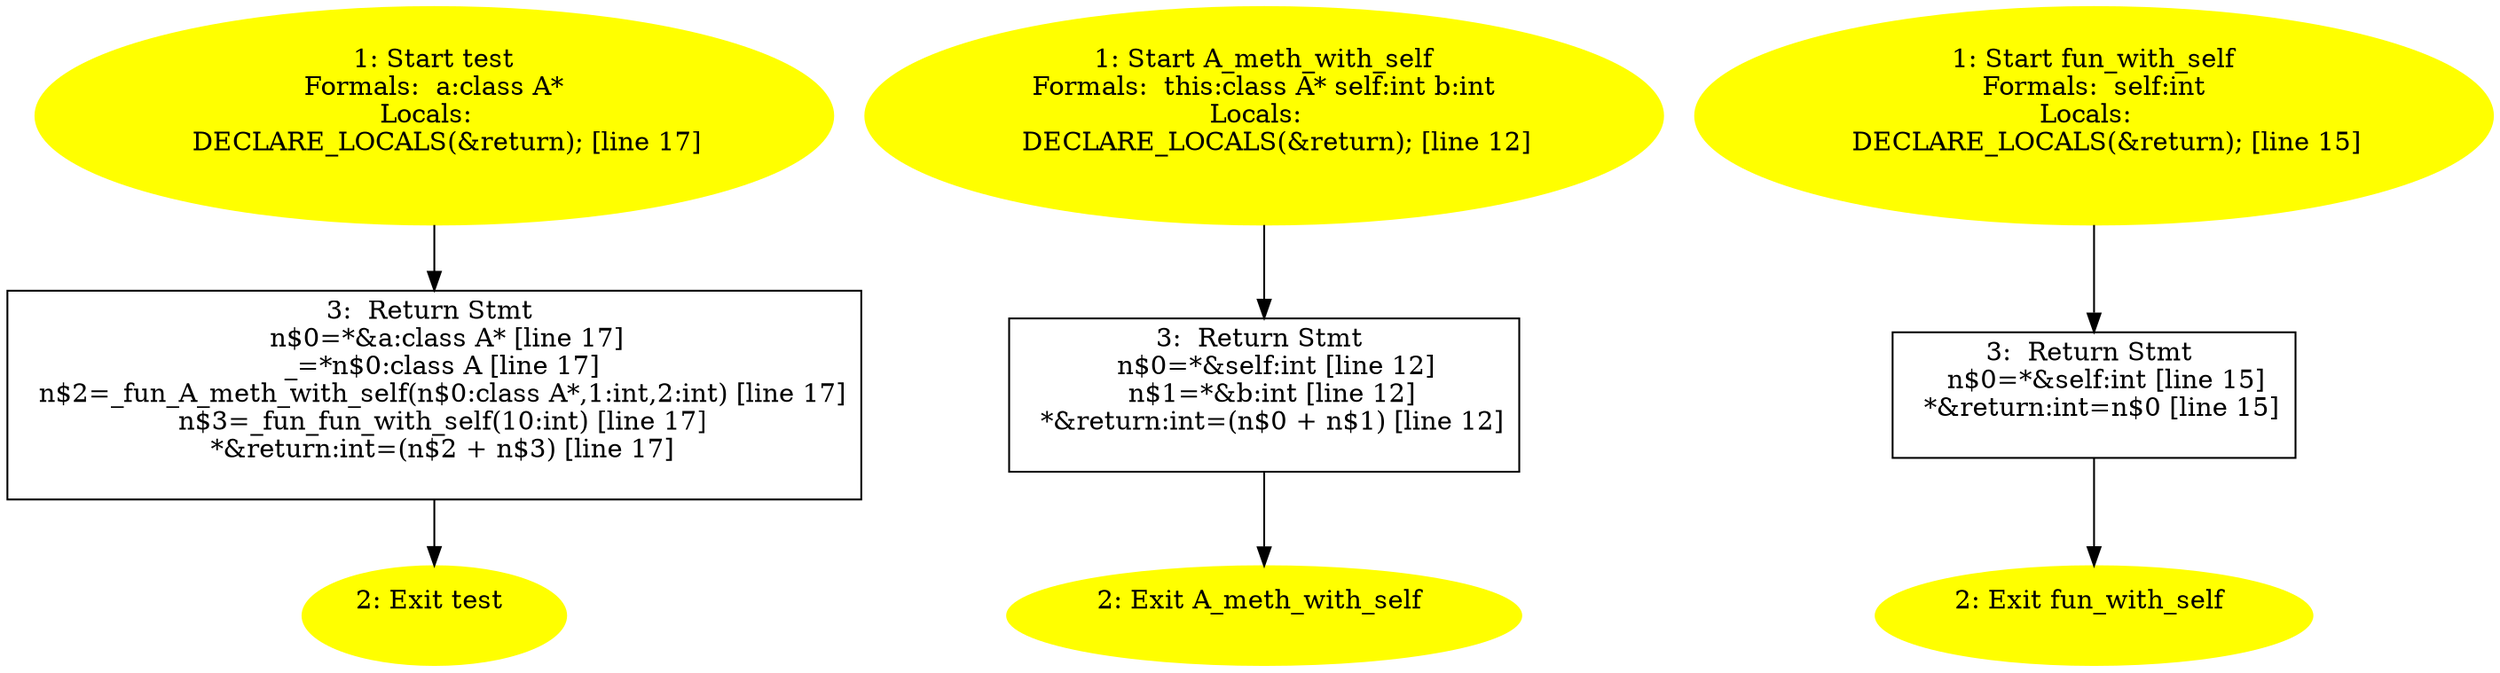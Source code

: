 /* @generated */
digraph iCFG {
"test{d41d8cd98f00b204e9800998ecf8427e_Z4testP1A}.7a412acadb48a203ae4f2e6c04b46938_3" [label="3:  Return Stmt \n   n$0=*&a:class A* [line 17]\n  _=*n$0:class A [line 17]\n  n$2=_fun_A_meth_with_self(n$0:class A*,1:int,2:int) [line 17]\n  n$3=_fun_fun_with_self(10:int) [line 17]\n  *&return:int=(n$2 + n$3) [line 17]\n " shape="box"]
	

	 "test{d41d8cd98f00b204e9800998ecf8427e_Z4testP1A}.7a412acadb48a203ae4f2e6c04b46938_3" -> "test{d41d8cd98f00b204e9800998ecf8427e_Z4testP1A}.7a412acadb48a203ae4f2e6c04b46938_2" ;
"test{d41d8cd98f00b204e9800998ecf8427e_Z4testP1A}.7a412acadb48a203ae4f2e6c04b46938_2" [label="2: Exit test \n  " color=yellow style=filled]
	

"test{d41d8cd98f00b204e9800998ecf8427e_Z4testP1A}.7a412acadb48a203ae4f2e6c04b46938_1" [label="1: Start test\nFormals:  a:class A*\nLocals:  \n   DECLARE_LOCALS(&return); [line 17]\n " color=yellow style=filled]
	

	 "test{d41d8cd98f00b204e9800998ecf8427e_Z4testP1A}.7a412acadb48a203ae4f2e6c04b46938_1" -> "test{d41d8cd98f00b204e9800998ecf8427e_Z4testP1A}.7a412acadb48a203ae4f2e6c04b46938_3" ;
"A_meth_with_self(_ZN1A14meth_with_selfEii).3d68189dc22d8f38e7c0da9ff88e3d4d_3" [label="3:  Return Stmt \n   n$0=*&self:int [line 12]\n  n$1=*&b:int [line 12]\n  *&return:int=(n$0 + n$1) [line 12]\n " shape="box"]
	

	 "A_meth_with_self(_ZN1A14meth_with_selfEii).3d68189dc22d8f38e7c0da9ff88e3d4d_3" -> "A_meth_with_self(_ZN1A14meth_with_selfEii).3d68189dc22d8f38e7c0da9ff88e3d4d_2" ;
"A_meth_with_self(_ZN1A14meth_with_selfEii).3d68189dc22d8f38e7c0da9ff88e3d4d_2" [label="2: Exit A_meth_with_self \n  " color=yellow style=filled]
	

"A_meth_with_self(_ZN1A14meth_with_selfEii).3d68189dc22d8f38e7c0da9ff88e3d4d_1" [label="1: Start A_meth_with_self\nFormals:  this:class A* self:int b:int\nLocals:  \n   DECLARE_LOCALS(&return); [line 12]\n " color=yellow style=filled]
	

	 "A_meth_with_self(_ZN1A14meth_with_selfEii).3d68189dc22d8f38e7c0da9ff88e3d4d_1" -> "A_meth_with_self(_ZN1A14meth_with_selfEii).3d68189dc22d8f38e7c0da9ff88e3d4d_3" ;
"fun_with_self{d41d8cd98f00b204e9800998ecf8427e_Z13fun_with_selfi}.233795f267cd90fecfceba5afd62aea4_3" [label="3:  Return Stmt \n   n$0=*&self:int [line 15]\n  *&return:int=n$0 [line 15]\n " shape="box"]
	

	 "fun_with_self{d41d8cd98f00b204e9800998ecf8427e_Z13fun_with_selfi}.233795f267cd90fecfceba5afd62aea4_3" -> "fun_with_self{d41d8cd98f00b204e9800998ecf8427e_Z13fun_with_selfi}.233795f267cd90fecfceba5afd62aea4_2" ;
"fun_with_self{d41d8cd98f00b204e9800998ecf8427e_Z13fun_with_selfi}.233795f267cd90fecfceba5afd62aea4_2" [label="2: Exit fun_with_self \n  " color=yellow style=filled]
	

"fun_with_self{d41d8cd98f00b204e9800998ecf8427e_Z13fun_with_selfi}.233795f267cd90fecfceba5afd62aea4_1" [label="1: Start fun_with_self\nFormals:  self:int\nLocals:  \n   DECLARE_LOCALS(&return); [line 15]\n " color=yellow style=filled]
	

	 "fun_with_self{d41d8cd98f00b204e9800998ecf8427e_Z13fun_with_selfi}.233795f267cd90fecfceba5afd62aea4_1" -> "fun_with_self{d41d8cd98f00b204e9800998ecf8427e_Z13fun_with_selfi}.233795f267cd90fecfceba5afd62aea4_3" ;
}
